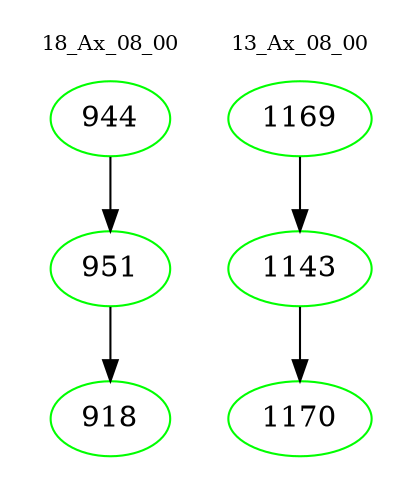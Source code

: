 digraph{
subgraph cluster_0 {
color = white
label = "18_Ax_08_00";
fontsize=10;
T0_944 [label="944", color="green"]
T0_944 -> T0_951 [color="black"]
T0_951 [label="951", color="green"]
T0_951 -> T0_918 [color="black"]
T0_918 [label="918", color="green"]
}
subgraph cluster_1 {
color = white
label = "13_Ax_08_00";
fontsize=10;
T1_1169 [label="1169", color="green"]
T1_1169 -> T1_1143 [color="black"]
T1_1143 [label="1143", color="green"]
T1_1143 -> T1_1170 [color="black"]
T1_1170 [label="1170", color="green"]
}
}
